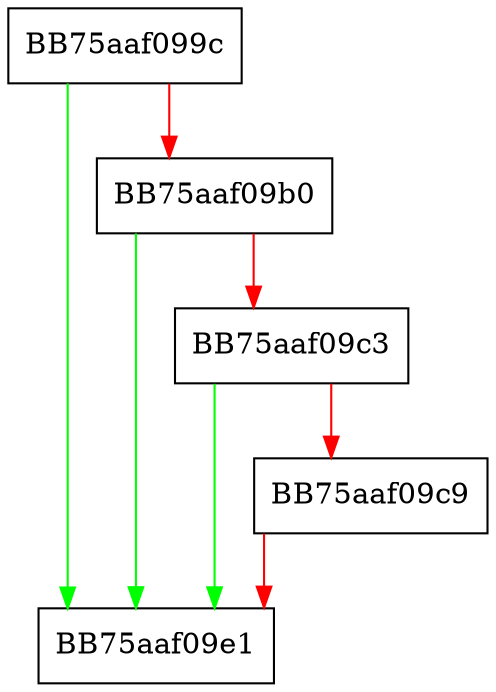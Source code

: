digraph DiagnosticScanSetMaintenanceWindowTime {
  node [shape="box"];
  graph [splines=ortho];
  BB75aaf099c -> BB75aaf09e1 [color="green"];
  BB75aaf099c -> BB75aaf09b0 [color="red"];
  BB75aaf09b0 -> BB75aaf09e1 [color="green"];
  BB75aaf09b0 -> BB75aaf09c3 [color="red"];
  BB75aaf09c3 -> BB75aaf09e1 [color="green"];
  BB75aaf09c3 -> BB75aaf09c9 [color="red"];
  BB75aaf09c9 -> BB75aaf09e1 [color="red"];
}